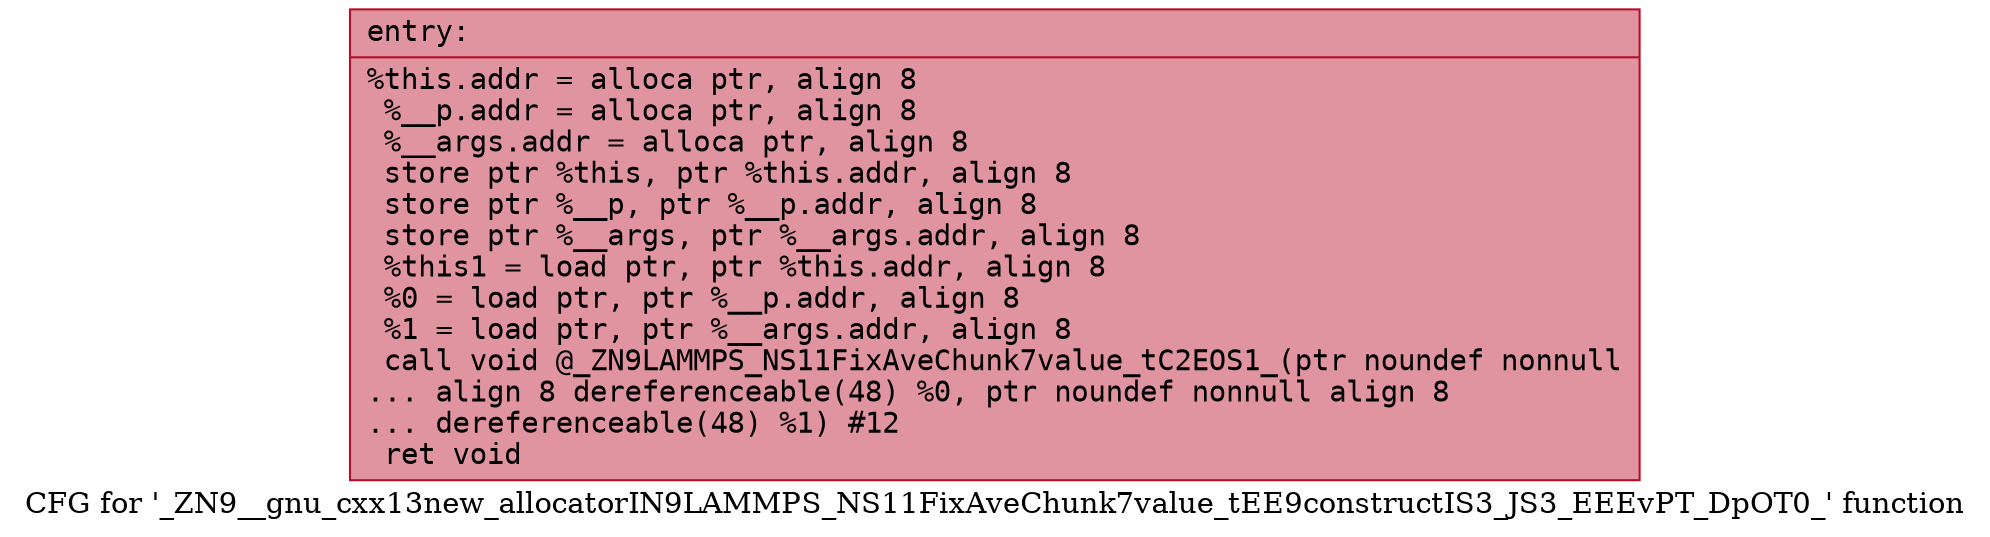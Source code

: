 digraph "CFG for '_ZN9__gnu_cxx13new_allocatorIN9LAMMPS_NS11FixAveChunk7value_tEE9constructIS3_JS3_EEEvPT_DpOT0_' function" {
	label="CFG for '_ZN9__gnu_cxx13new_allocatorIN9LAMMPS_NS11FixAveChunk7value_tEE9constructIS3_JS3_EEEvPT_DpOT0_' function";

	Node0x5612895b0140 [shape=record,color="#b70d28ff", style=filled, fillcolor="#b70d2870" fontname="Courier",label="{entry:\l|  %this.addr = alloca ptr, align 8\l  %__p.addr = alloca ptr, align 8\l  %__args.addr = alloca ptr, align 8\l  store ptr %this, ptr %this.addr, align 8\l  store ptr %__p, ptr %__p.addr, align 8\l  store ptr %__args, ptr %__args.addr, align 8\l  %this1 = load ptr, ptr %this.addr, align 8\l  %0 = load ptr, ptr %__p.addr, align 8\l  %1 = load ptr, ptr %__args.addr, align 8\l  call void @_ZN9LAMMPS_NS11FixAveChunk7value_tC2EOS1_(ptr noundef nonnull\l... align 8 dereferenceable(48) %0, ptr noundef nonnull align 8\l... dereferenceable(48) %1) #12\l  ret void\l}"];
}
